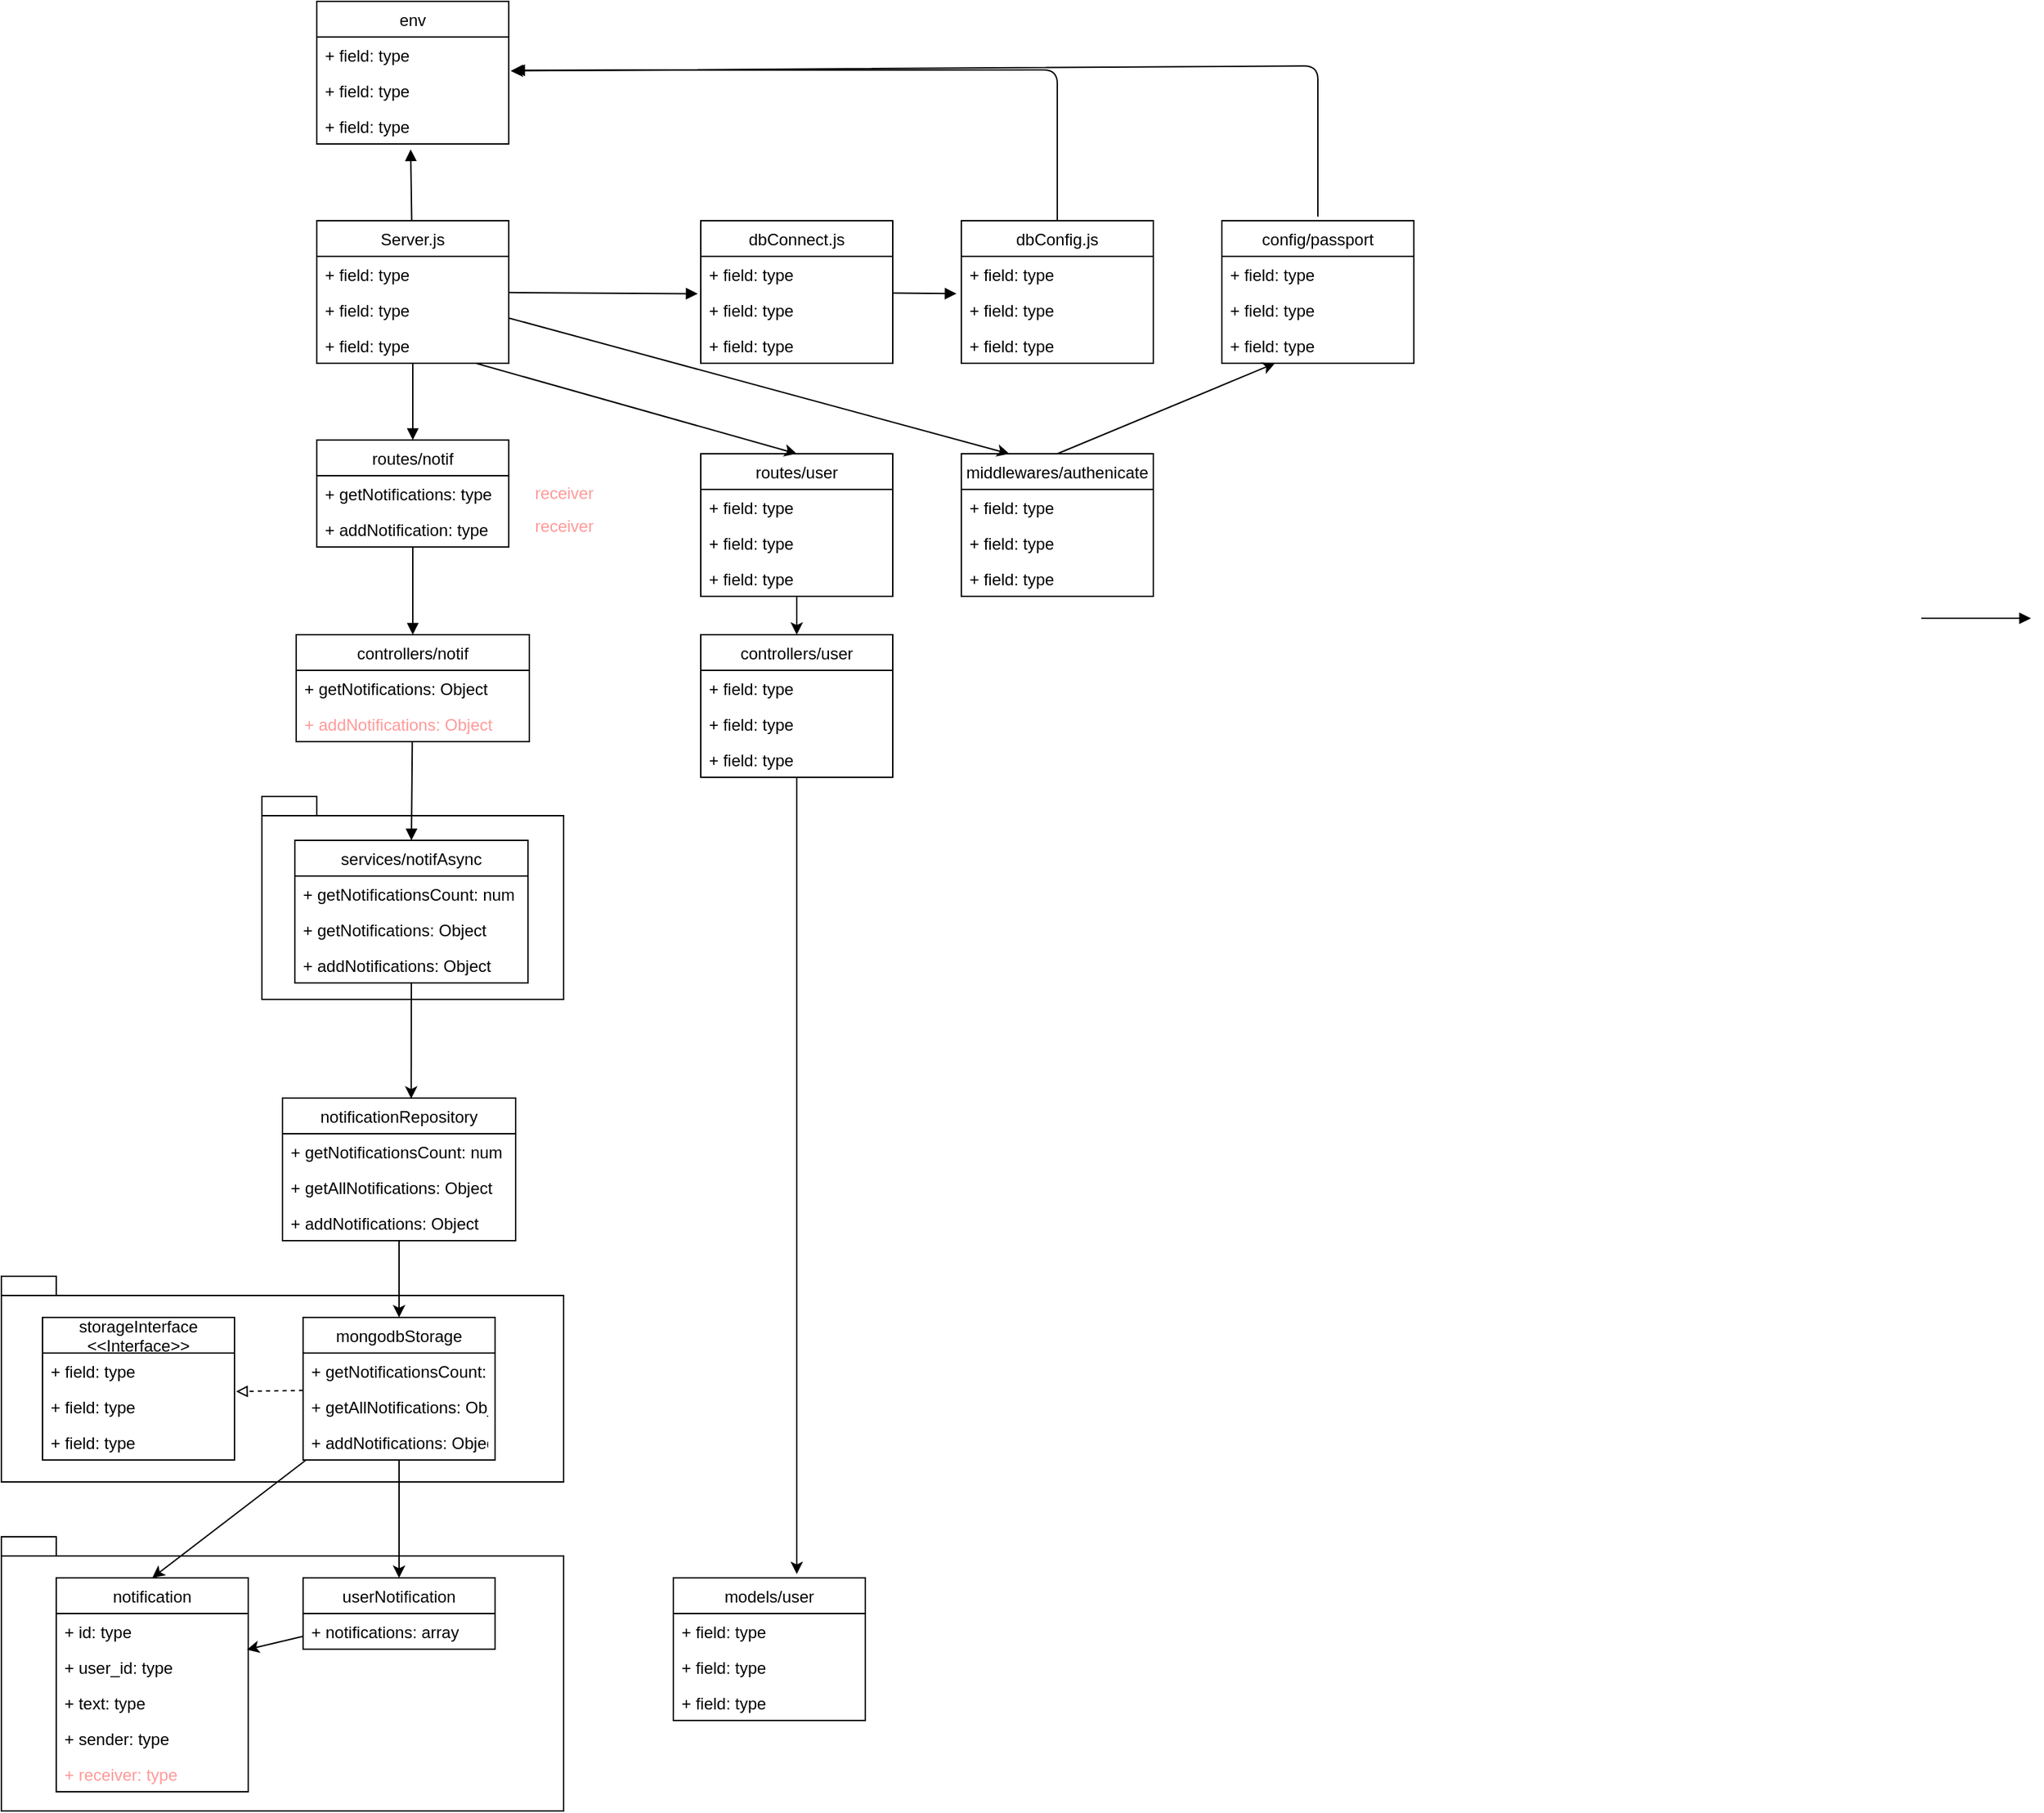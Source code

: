 <mxfile>
    <diagram id="kDbm2PDWDjZ0TR6SyPcE" name="Page-1">
        <mxGraphModel dx="647" dy="1503" grid="1" gridSize="10" guides="1" tooltips="1" connect="1" arrows="1" fold="1" page="1" pageScale="1" pageWidth="850" pageHeight="1100" math="0" shadow="0">
            <root>
                <mxCell id="0"/>
                <mxCell id="1" parent="0"/>
                <mxCell id="64" value="" style="shape=folder;fontStyle=1;spacingTop=10;tabWidth=40;tabHeight=14;tabPosition=left;html=1;" parent="1" vertex="1">
                    <mxGeometry x="180" y="1040" width="410" height="200" as="geometry"/>
                </mxCell>
                <mxCell id="63" value="" style="shape=folder;fontStyle=1;spacingTop=10;tabWidth=40;tabHeight=14;tabPosition=left;html=1;" parent="1" vertex="1">
                    <mxGeometry x="180" y="850" width="410" height="150" as="geometry"/>
                </mxCell>
                <mxCell id="57" style="edgeStyle=none;html=1;entryX=0.489;entryY=1.154;entryDx=0;entryDy=0;entryPerimeter=0;endArrow=block;endFill=1;" parent="1" source="2" target="56" edge="1">
                    <mxGeometry relative="1" as="geometry"/>
                </mxCell>
                <mxCell id="58" style="edgeStyle=none;html=1;entryX=-0.016;entryY=0.048;entryDx=0;entryDy=0;entryPerimeter=0;endArrow=block;endFill=1;" parent="1" source="2" target="51" edge="1">
                    <mxGeometry relative="1" as="geometry"/>
                </mxCell>
                <mxCell id="62" style="edgeStyle=none;html=1;entryX=0.5;entryY=0;entryDx=0;entryDy=0;endArrow=block;endFill=1;" parent="1" source="2" target="6" edge="1">
                    <mxGeometry relative="1" as="geometry"/>
                </mxCell>
                <mxCell id="97" style="edgeStyle=none;html=1;entryX=0.5;entryY=0;entryDx=0;entryDy=0;" parent="1" source="5" target="65" edge="1">
                    <mxGeometry relative="1" as="geometry"/>
                </mxCell>
                <mxCell id="99" style="edgeStyle=none;html=1;entryX=0.25;entryY=0;entryDx=0;entryDy=0;" parent="1" source="2" target="77" edge="1">
                    <mxGeometry relative="1" as="geometry"/>
                </mxCell>
                <mxCell id="2" value="Server.js" style="swimlane;fontStyle=0;childLayout=stackLayout;horizontal=1;startSize=26;fillColor=none;horizontalStack=0;resizeParent=1;resizeParentMax=0;resizeLast=0;collapsible=1;marginBottom=0;" parent="1" vertex="1">
                    <mxGeometry x="410" y="80" width="140" height="104" as="geometry"/>
                </mxCell>
                <mxCell id="3" value="+ field: type" style="text;strokeColor=none;fillColor=none;align=left;verticalAlign=top;spacingLeft=4;spacingRight=4;overflow=hidden;rotatable=0;points=[[0,0.5],[1,0.5]];portConstraint=eastwest;" parent="2" vertex="1">
                    <mxGeometry y="26" width="140" height="26" as="geometry"/>
                </mxCell>
                <mxCell id="4" value="+ field: type" style="text;strokeColor=none;fillColor=none;align=left;verticalAlign=top;spacingLeft=4;spacingRight=4;overflow=hidden;rotatable=0;points=[[0,0.5],[1,0.5]];portConstraint=eastwest;" parent="2" vertex="1">
                    <mxGeometry y="52" width="140" height="26" as="geometry"/>
                </mxCell>
                <mxCell id="5" value="+ field: type" style="text;strokeColor=none;fillColor=none;align=left;verticalAlign=top;spacingLeft=4;spacingRight=4;overflow=hidden;rotatable=0;points=[[0,0.5],[1,0.5]];portConstraint=eastwest;" parent="2" vertex="1">
                    <mxGeometry y="78" width="140" height="26" as="geometry"/>
                </mxCell>
                <mxCell id="13" value="" style="shape=folder;fontStyle=1;spacingTop=10;tabWidth=40;tabHeight=14;tabPosition=left;html=1;" parent="1" vertex="1">
                    <mxGeometry x="370" y="500" width="220" height="148" as="geometry"/>
                </mxCell>
                <mxCell id="40" style="edgeStyle=none;html=1;endArrow=block;endFill=1;" parent="1" source="6" target="18" edge="1">
                    <mxGeometry relative="1" as="geometry"/>
                </mxCell>
                <mxCell id="6" value="routes/notif" style="swimlane;fontStyle=0;childLayout=stackLayout;horizontal=1;startSize=26;fillColor=none;horizontalStack=0;resizeParent=1;resizeParentMax=0;resizeLast=0;collapsible=1;marginBottom=0;" parent="1" vertex="1">
                    <mxGeometry x="410" y="240" width="140" height="78" as="geometry"/>
                </mxCell>
                <mxCell id="7" value="+ getNotifications: type" style="text;strokeColor=none;fillColor=none;align=left;verticalAlign=top;spacingLeft=4;spacingRight=4;overflow=hidden;rotatable=0;points=[[0,0.5],[1,0.5]];portConstraint=eastwest;" parent="6" vertex="1">
                    <mxGeometry y="26" width="140" height="26" as="geometry"/>
                </mxCell>
                <mxCell id="8" value="+ addNotification: type" style="text;strokeColor=none;fillColor=none;align=left;verticalAlign=top;spacingLeft=4;spacingRight=4;overflow=hidden;rotatable=0;points=[[0,0.5],[1,0.5]];portConstraint=eastwest;" parent="6" vertex="1">
                    <mxGeometry y="52" width="140" height="26" as="geometry"/>
                </mxCell>
                <mxCell id="102" style="edgeStyle=none;html=1;entryX=0.552;entryY=0.004;entryDx=0;entryDy=0;entryPerimeter=0;" edge="1" parent="1" source="14" target="88">
                    <mxGeometry relative="1" as="geometry"/>
                </mxCell>
                <mxCell id="14" value="services/notifAsync" style="swimlane;fontStyle=0;childLayout=stackLayout;horizontal=1;startSize=26;fillColor=none;horizontalStack=0;resizeParent=1;resizeParentMax=0;resizeLast=0;collapsible=1;marginBottom=0;" parent="1" vertex="1">
                    <mxGeometry x="394" y="532" width="170" height="104" as="geometry"/>
                </mxCell>
                <mxCell id="15" value="+ getNotificationsCount: num" style="text;strokeColor=none;fillColor=none;align=left;verticalAlign=top;spacingLeft=4;spacingRight=4;overflow=hidden;rotatable=0;points=[[0,0.5],[1,0.5]];portConstraint=eastwest;" parent="14" vertex="1">
                    <mxGeometry y="26" width="170" height="26" as="geometry"/>
                </mxCell>
                <mxCell id="16" value="+ getNotifications: Object" style="text;strokeColor=none;fillColor=none;align=left;verticalAlign=top;spacingLeft=4;spacingRight=4;overflow=hidden;rotatable=0;points=[[0,0.5],[1,0.5]];portConstraint=eastwest;" parent="14" vertex="1">
                    <mxGeometry y="52" width="170" height="26" as="geometry"/>
                </mxCell>
                <mxCell id="17" value="+ addNotifications: Object" style="text;strokeColor=none;fillColor=none;align=left;verticalAlign=top;spacingLeft=4;spacingRight=4;overflow=hidden;rotatable=0;points=[[0,0.5],[1,0.5]];portConstraint=eastwest;" parent="14" vertex="1">
                    <mxGeometry y="78" width="170" height="26" as="geometry"/>
                </mxCell>
                <mxCell id="41" style="edgeStyle=none;html=1;entryX=0.5;entryY=0;entryDx=0;entryDy=0;endArrow=block;endFill=1;" parent="1" source="18" target="14" edge="1">
                    <mxGeometry relative="1" as="geometry"/>
                </mxCell>
                <mxCell id="18" value="controllers/notif" style="swimlane;fontStyle=0;childLayout=stackLayout;horizontal=1;startSize=26;fillColor=none;horizontalStack=0;resizeParent=1;resizeParentMax=0;resizeLast=0;collapsible=1;marginBottom=0;" parent="1" vertex="1">
                    <mxGeometry x="395" y="382" width="170" height="78" as="geometry"/>
                </mxCell>
                <mxCell id="20" value="+ getNotifications: Object" style="text;strokeColor=none;fillColor=none;align=left;verticalAlign=top;spacingLeft=4;spacingRight=4;overflow=hidden;rotatable=0;points=[[0,0.5],[1,0.5]];portConstraint=eastwest;" parent="18" vertex="1">
                    <mxGeometry y="26" width="170" height="26" as="geometry"/>
                </mxCell>
                <mxCell id="21" value="+ addNotifications: Object" style="text;strokeColor=none;fillColor=none;align=left;verticalAlign=top;spacingLeft=4;spacingRight=4;overflow=hidden;rotatable=0;points=[[0,0.5],[1,0.5]];portConstraint=eastwest;fontColor=#FF9999;" parent="18" vertex="1">
                    <mxGeometry y="52" width="170" height="26" as="geometry"/>
                </mxCell>
                <mxCell id="38" style="edgeStyle=none;html=1;entryX=1.008;entryY=0.079;entryDx=0;entryDy=0;entryPerimeter=0;endArrow=block;endFill=0;dashed=1;" parent="1" source="22" target="28" edge="1">
                    <mxGeometry relative="1" as="geometry"/>
                </mxCell>
                <mxCell id="94" style="edgeStyle=none;html=1;entryX=0.5;entryY=0;entryDx=0;entryDy=0;" parent="1" source="22" target="30" edge="1">
                    <mxGeometry relative="1" as="geometry"/>
                </mxCell>
                <mxCell id="95" style="edgeStyle=none;html=1;entryX=0.5;entryY=0;entryDx=0;entryDy=0;" parent="1" source="22" target="34" edge="1">
                    <mxGeometry relative="1" as="geometry"/>
                </mxCell>
                <mxCell id="22" value="mongodbStorage" style="swimlane;fontStyle=0;childLayout=stackLayout;horizontal=1;startSize=26;fillColor=none;horizontalStack=0;resizeParent=1;resizeParentMax=0;resizeLast=0;collapsible=1;marginBottom=0;" parent="1" vertex="1">
                    <mxGeometry x="400" y="880" width="140" height="104" as="geometry"/>
                </mxCell>
                <mxCell id="23" value="+ getNotificationsCount: num" style="text;strokeColor=none;fillColor=none;align=left;verticalAlign=top;spacingLeft=4;spacingRight=4;overflow=hidden;rotatable=0;points=[[0,0.5],[1,0.5]];portConstraint=eastwest;" parent="22" vertex="1">
                    <mxGeometry y="26" width="140" height="26" as="geometry"/>
                </mxCell>
                <mxCell id="24" value="+ getAllNotifications: Object" style="text;strokeColor=none;fillColor=none;align=left;verticalAlign=top;spacingLeft=4;spacingRight=4;overflow=hidden;rotatable=0;points=[[0,0.5],[1,0.5]];portConstraint=eastwest;" parent="22" vertex="1">
                    <mxGeometry y="52" width="140" height="26" as="geometry"/>
                </mxCell>
                <mxCell id="25" value="+ addNotifications: Object" style="text;strokeColor=none;fillColor=none;align=left;verticalAlign=top;spacingLeft=4;spacingRight=4;overflow=hidden;rotatable=0;points=[[0,0.5],[1,0.5]];portConstraint=eastwest;" parent="22" vertex="1">
                    <mxGeometry y="78" width="140" height="26" as="geometry"/>
                </mxCell>
                <mxCell id="26" value="storageInterface&#10;&lt;&lt;Interface&gt;&gt;" style="swimlane;fontStyle=0;childLayout=stackLayout;horizontal=1;startSize=26;fillColor=none;horizontalStack=0;resizeParent=1;resizeParentMax=0;resizeLast=0;collapsible=1;marginBottom=0;" parent="1" vertex="1">
                    <mxGeometry x="210" y="880" width="140" height="104" as="geometry"/>
                </mxCell>
                <mxCell id="27" value="+ field: type" style="text;strokeColor=none;fillColor=none;align=left;verticalAlign=top;spacingLeft=4;spacingRight=4;overflow=hidden;rotatable=0;points=[[0,0.5],[1,0.5]];portConstraint=eastwest;" parent="26" vertex="1">
                    <mxGeometry y="26" width="140" height="26" as="geometry"/>
                </mxCell>
                <mxCell id="28" value="+ field: type" style="text;strokeColor=none;fillColor=none;align=left;verticalAlign=top;spacingLeft=4;spacingRight=4;overflow=hidden;rotatable=0;points=[[0,0.5],[1,0.5]];portConstraint=eastwest;" parent="26" vertex="1">
                    <mxGeometry y="52" width="140" height="26" as="geometry"/>
                </mxCell>
                <mxCell id="29" value="+ field: type" style="text;strokeColor=none;fillColor=none;align=left;verticalAlign=top;spacingLeft=4;spacingRight=4;overflow=hidden;rotatable=0;points=[[0,0.5],[1,0.5]];portConstraint=eastwest;" parent="26" vertex="1">
                    <mxGeometry y="78" width="140" height="26" as="geometry"/>
                </mxCell>
                <mxCell id="96" style="edgeStyle=none;html=1;entryX=0.993;entryY=0.015;entryDx=0;entryDy=0;entryPerimeter=0;" parent="1" source="30" target="36" edge="1">
                    <mxGeometry relative="1" as="geometry"/>
                </mxCell>
                <mxCell id="30" value="userNotification" style="swimlane;fontStyle=0;childLayout=stackLayout;horizontal=1;startSize=26;fillColor=none;horizontalStack=0;resizeParent=1;resizeParentMax=0;resizeLast=0;collapsible=1;marginBottom=0;" parent="1" vertex="1">
                    <mxGeometry x="400" y="1070" width="140" height="52" as="geometry"/>
                </mxCell>
                <mxCell id="31" value="+ notifications: array" style="text;strokeColor=none;fillColor=none;align=left;verticalAlign=top;spacingLeft=4;spacingRight=4;overflow=hidden;rotatable=0;points=[[0,0.5],[1,0.5]];portConstraint=eastwest;" parent="30" vertex="1">
                    <mxGeometry y="26" width="140" height="26" as="geometry"/>
                </mxCell>
                <mxCell id="34" value="notification" style="swimlane;fontStyle=0;childLayout=stackLayout;horizontal=1;startSize=26;fillColor=none;horizontalStack=0;resizeParent=1;resizeParentMax=0;resizeLast=0;collapsible=1;marginBottom=0;" parent="1" vertex="1">
                    <mxGeometry x="220" y="1070" width="140" height="156" as="geometry"/>
                </mxCell>
                <mxCell id="35" value="+ id: type" style="text;strokeColor=none;fillColor=none;align=left;verticalAlign=top;spacingLeft=4;spacingRight=4;overflow=hidden;rotatable=0;points=[[0,0.5],[1,0.5]];portConstraint=eastwest;" parent="34" vertex="1">
                    <mxGeometry y="26" width="140" height="26" as="geometry"/>
                </mxCell>
                <mxCell id="36" value="+ user_id: type" style="text;strokeColor=none;fillColor=none;align=left;verticalAlign=top;spacingLeft=4;spacingRight=4;overflow=hidden;rotatable=0;points=[[0,0.5],[1,0.5]];portConstraint=eastwest;" parent="34" vertex="1">
                    <mxGeometry y="52" width="140" height="26" as="geometry"/>
                </mxCell>
                <mxCell id="37" value="+ text: type" style="text;strokeColor=none;fillColor=none;align=left;verticalAlign=top;spacingLeft=4;spacingRight=4;overflow=hidden;rotatable=0;points=[[0,0.5],[1,0.5]];portConstraint=eastwest;" parent="34" vertex="1">
                    <mxGeometry y="78" width="140" height="26" as="geometry"/>
                </mxCell>
                <mxCell id="103" value="+ sender: type" style="text;strokeColor=none;fillColor=none;align=left;verticalAlign=top;spacingLeft=4;spacingRight=4;overflow=hidden;rotatable=0;points=[[0,0.5],[1,0.5]];portConstraint=eastwest;" vertex="1" parent="34">
                    <mxGeometry y="104" width="140" height="26" as="geometry"/>
                </mxCell>
                <mxCell id="104" value="+ receiver: type" style="text;strokeColor=none;fillColor=none;align=left;verticalAlign=top;spacingLeft=4;spacingRight=4;overflow=hidden;rotatable=0;points=[[0,0.5],[1,0.5]];portConstraint=eastwest;fontColor=#FF9999;" vertex="1" parent="34">
                    <mxGeometry y="130" width="140" height="26" as="geometry"/>
                </mxCell>
                <mxCell id="61" style="edgeStyle=none;html=1;entryX=1.023;entryY=-0.067;entryDx=0;entryDy=0;entryPerimeter=0;endArrow=block;endFill=1;" parent="1" source="45" target="55" edge="1">
                    <mxGeometry relative="1" as="geometry">
                        <Array as="points">
                            <mxPoint x="950" y="-30"/>
                        </Array>
                    </mxGeometry>
                </mxCell>
                <mxCell id="45" value="dbConfig.js" style="swimlane;fontStyle=0;childLayout=stackLayout;horizontal=1;startSize=26;fillColor=none;horizontalStack=0;resizeParent=1;resizeParentMax=0;resizeLast=0;collapsible=1;marginBottom=0;" parent="1" vertex="1">
                    <mxGeometry x="880" y="80" width="140" height="104" as="geometry"/>
                </mxCell>
                <mxCell id="46" value="+ field: type" style="text;strokeColor=none;fillColor=none;align=left;verticalAlign=top;spacingLeft=4;spacingRight=4;overflow=hidden;rotatable=0;points=[[0,0.5],[1,0.5]];portConstraint=eastwest;" parent="45" vertex="1">
                    <mxGeometry y="26" width="140" height="26" as="geometry"/>
                </mxCell>
                <mxCell id="47" value="+ field: type" style="text;strokeColor=none;fillColor=none;align=left;verticalAlign=top;spacingLeft=4;spacingRight=4;overflow=hidden;rotatable=0;points=[[0,0.5],[1,0.5]];portConstraint=eastwest;" parent="45" vertex="1">
                    <mxGeometry y="52" width="140" height="26" as="geometry"/>
                </mxCell>
                <mxCell id="48" value="+ field: type" style="text;strokeColor=none;fillColor=none;align=left;verticalAlign=top;spacingLeft=4;spacingRight=4;overflow=hidden;rotatable=0;points=[[0,0.5],[1,0.5]];portConstraint=eastwest;" parent="45" vertex="1">
                    <mxGeometry y="78" width="140" height="26" as="geometry"/>
                </mxCell>
                <mxCell id="60" style="edgeStyle=none;html=1;entryX=-0.025;entryY=0.048;entryDx=0;entryDy=0;entryPerimeter=0;endArrow=block;endFill=1;" parent="1" source="49" target="47" edge="1">
                    <mxGeometry relative="1" as="geometry"/>
                </mxCell>
                <mxCell id="49" value="dbConnect.js" style="swimlane;fontStyle=0;childLayout=stackLayout;horizontal=1;startSize=26;fillColor=none;horizontalStack=0;resizeParent=1;resizeParentMax=0;resizeLast=0;collapsible=1;marginBottom=0;" parent="1" vertex="1">
                    <mxGeometry x="690" y="80" width="140" height="104" as="geometry"/>
                </mxCell>
                <mxCell id="50" value="+ field: type" style="text;strokeColor=none;fillColor=none;align=left;verticalAlign=top;spacingLeft=4;spacingRight=4;overflow=hidden;rotatable=0;points=[[0,0.5],[1,0.5]];portConstraint=eastwest;" parent="49" vertex="1">
                    <mxGeometry y="26" width="140" height="26" as="geometry"/>
                </mxCell>
                <mxCell id="51" value="+ field: type" style="text;strokeColor=none;fillColor=none;align=left;verticalAlign=top;spacingLeft=4;spacingRight=4;overflow=hidden;rotatable=0;points=[[0,0.5],[1,0.5]];portConstraint=eastwest;" parent="49" vertex="1">
                    <mxGeometry y="52" width="140" height="26" as="geometry"/>
                </mxCell>
                <mxCell id="52" value="+ field: type" style="text;strokeColor=none;fillColor=none;align=left;verticalAlign=top;spacingLeft=4;spacingRight=4;overflow=hidden;rotatable=0;points=[[0,0.5],[1,0.5]];portConstraint=eastwest;" parent="49" vertex="1">
                    <mxGeometry y="78" width="140" height="26" as="geometry"/>
                </mxCell>
                <mxCell id="53" value="env" style="swimlane;fontStyle=0;childLayout=stackLayout;horizontal=1;startSize=26;fillColor=none;horizontalStack=0;resizeParent=1;resizeParentMax=0;resizeLast=0;collapsible=1;marginBottom=0;" parent="1" vertex="1">
                    <mxGeometry x="410" y="-80" width="140" height="104" as="geometry"/>
                </mxCell>
                <mxCell id="54" value="+ field: type" style="text;strokeColor=none;fillColor=none;align=left;verticalAlign=top;spacingLeft=4;spacingRight=4;overflow=hidden;rotatable=0;points=[[0,0.5],[1,0.5]];portConstraint=eastwest;" parent="53" vertex="1">
                    <mxGeometry y="26" width="140" height="26" as="geometry"/>
                </mxCell>
                <mxCell id="55" value="+ field: type" style="text;strokeColor=none;fillColor=none;align=left;verticalAlign=top;spacingLeft=4;spacingRight=4;overflow=hidden;rotatable=0;points=[[0,0.5],[1,0.5]];portConstraint=eastwest;" parent="53" vertex="1">
                    <mxGeometry y="52" width="140" height="26" as="geometry"/>
                </mxCell>
                <mxCell id="56" value="+ field: type" style="text;strokeColor=none;fillColor=none;align=left;verticalAlign=top;spacingLeft=4;spacingRight=4;overflow=hidden;rotatable=0;points=[[0,0.5],[1,0.5]];portConstraint=eastwest;" parent="53" vertex="1">
                    <mxGeometry y="78" width="140" height="26" as="geometry"/>
                </mxCell>
                <mxCell id="59" style="edgeStyle=none;html=1;entryX=0;entryY=0.5;entryDx=0;entryDy=0;endArrow=block;endFill=1;" parent="1" edge="1">
                    <mxGeometry relative="1" as="geometry">
                        <mxPoint x="1580" y="370.0" as="sourcePoint"/>
                        <mxPoint x="1660" y="370.0" as="targetPoint"/>
                    </mxGeometry>
                </mxCell>
                <mxCell id="100" style="edgeStyle=none;html=1;entryX=0.5;entryY=0;entryDx=0;entryDy=0;" parent="1" source="65" target="69" edge="1">
                    <mxGeometry relative="1" as="geometry"/>
                </mxCell>
                <mxCell id="65" value="routes/user" style="swimlane;fontStyle=0;childLayout=stackLayout;horizontal=1;startSize=26;fillColor=none;horizontalStack=0;resizeParent=1;resizeParentMax=0;resizeLast=0;collapsible=1;marginBottom=0;" parent="1" vertex="1">
                    <mxGeometry x="690" y="250" width="140" height="104" as="geometry"/>
                </mxCell>
                <mxCell id="66" value="+ field: type" style="text;strokeColor=none;fillColor=none;align=left;verticalAlign=top;spacingLeft=4;spacingRight=4;overflow=hidden;rotatable=0;points=[[0,0.5],[1,0.5]];portConstraint=eastwest;" parent="65" vertex="1">
                    <mxGeometry y="26" width="140" height="26" as="geometry"/>
                </mxCell>
                <mxCell id="67" value="+ field: type" style="text;strokeColor=none;fillColor=none;align=left;verticalAlign=top;spacingLeft=4;spacingRight=4;overflow=hidden;rotatable=0;points=[[0,0.5],[1,0.5]];portConstraint=eastwest;" parent="65" vertex="1">
                    <mxGeometry y="52" width="140" height="26" as="geometry"/>
                </mxCell>
                <mxCell id="68" value="+ field: type" style="text;strokeColor=none;fillColor=none;align=left;verticalAlign=top;spacingLeft=4;spacingRight=4;overflow=hidden;rotatable=0;points=[[0,0.5],[1,0.5]];portConstraint=eastwest;" parent="65" vertex="1">
                    <mxGeometry y="78" width="140" height="26" as="geometry"/>
                </mxCell>
                <mxCell id="101" style="edgeStyle=none;html=1;" parent="1" source="69" edge="1">
                    <mxGeometry relative="1" as="geometry">
                        <mxPoint x="760" y="1067.2" as="targetPoint"/>
                    </mxGeometry>
                </mxCell>
                <mxCell id="69" value="controllers/user" style="swimlane;fontStyle=0;childLayout=stackLayout;horizontal=1;startSize=26;fillColor=none;horizontalStack=0;resizeParent=1;resizeParentMax=0;resizeLast=0;collapsible=1;marginBottom=0;" parent="1" vertex="1">
                    <mxGeometry x="690" y="382" width="140" height="104" as="geometry"/>
                </mxCell>
                <mxCell id="70" value="+ field: type" style="text;strokeColor=none;fillColor=none;align=left;verticalAlign=top;spacingLeft=4;spacingRight=4;overflow=hidden;rotatable=0;points=[[0,0.5],[1,0.5]];portConstraint=eastwest;" parent="69" vertex="1">
                    <mxGeometry y="26" width="140" height="26" as="geometry"/>
                </mxCell>
                <mxCell id="71" value="+ field: type" style="text;strokeColor=none;fillColor=none;align=left;verticalAlign=top;spacingLeft=4;spacingRight=4;overflow=hidden;rotatable=0;points=[[0,0.5],[1,0.5]];portConstraint=eastwest;" parent="69" vertex="1">
                    <mxGeometry y="52" width="140" height="26" as="geometry"/>
                </mxCell>
                <mxCell id="72" value="+ field: type" style="text;strokeColor=none;fillColor=none;align=left;verticalAlign=top;spacingLeft=4;spacingRight=4;overflow=hidden;rotatable=0;points=[[0,0.5],[1,0.5]];portConstraint=eastwest;" parent="69" vertex="1">
                    <mxGeometry y="78" width="140" height="26" as="geometry"/>
                </mxCell>
                <mxCell id="73" value="models/user" style="swimlane;fontStyle=0;childLayout=stackLayout;horizontal=1;startSize=26;fillColor=none;horizontalStack=0;resizeParent=1;resizeParentMax=0;resizeLast=0;collapsible=1;marginBottom=0;" parent="1" vertex="1">
                    <mxGeometry x="670" y="1070" width="140" height="104" as="geometry"/>
                </mxCell>
                <mxCell id="74" value="+ field: type" style="text;strokeColor=none;fillColor=none;align=left;verticalAlign=top;spacingLeft=4;spacingRight=4;overflow=hidden;rotatable=0;points=[[0,0.5],[1,0.5]];portConstraint=eastwest;" parent="73" vertex="1">
                    <mxGeometry y="26" width="140" height="26" as="geometry"/>
                </mxCell>
                <mxCell id="75" value="+ field: type" style="text;strokeColor=none;fillColor=none;align=left;verticalAlign=top;spacingLeft=4;spacingRight=4;overflow=hidden;rotatable=0;points=[[0,0.5],[1,0.5]];portConstraint=eastwest;" parent="73" vertex="1">
                    <mxGeometry y="52" width="140" height="26" as="geometry"/>
                </mxCell>
                <mxCell id="76" value="+ field: type" style="text;strokeColor=none;fillColor=none;align=left;verticalAlign=top;spacingLeft=4;spacingRight=4;overflow=hidden;rotatable=0;points=[[0,0.5],[1,0.5]];portConstraint=eastwest;" parent="73" vertex="1">
                    <mxGeometry y="78" width="140" height="26" as="geometry"/>
                </mxCell>
                <mxCell id="98" style="edgeStyle=none;html=1;exitX=0.5;exitY=0;exitDx=0;exitDy=0;" parent="1" source="77" target="84" edge="1">
                    <mxGeometry relative="1" as="geometry"/>
                </mxCell>
                <mxCell id="77" value="middlewares/authenicate" style="swimlane;fontStyle=0;childLayout=stackLayout;horizontal=1;startSize=26;fillColor=none;horizontalStack=0;resizeParent=1;resizeParentMax=0;resizeLast=0;collapsible=1;marginBottom=0;" parent="1" vertex="1">
                    <mxGeometry x="880" y="250" width="140" height="104" as="geometry"/>
                </mxCell>
                <mxCell id="78" value="+ field: type" style="text;strokeColor=none;fillColor=none;align=left;verticalAlign=top;spacingLeft=4;spacingRight=4;overflow=hidden;rotatable=0;points=[[0,0.5],[1,0.5]];portConstraint=eastwest;" parent="77" vertex="1">
                    <mxGeometry y="26" width="140" height="26" as="geometry"/>
                </mxCell>
                <mxCell id="79" value="+ field: type" style="text;strokeColor=none;fillColor=none;align=left;verticalAlign=top;spacingLeft=4;spacingRight=4;overflow=hidden;rotatable=0;points=[[0,0.5],[1,0.5]];portConstraint=eastwest;" parent="77" vertex="1">
                    <mxGeometry y="52" width="140" height="26" as="geometry"/>
                </mxCell>
                <mxCell id="80" value="+ field: type" style="text;strokeColor=none;fillColor=none;align=left;verticalAlign=top;spacingLeft=4;spacingRight=4;overflow=hidden;rotatable=0;points=[[0,0.5],[1,0.5]];portConstraint=eastwest;" parent="77" vertex="1">
                    <mxGeometry y="78" width="140" height="26" as="geometry"/>
                </mxCell>
                <mxCell id="85" style="edgeStyle=none;html=1;entryX=1.01;entryY=0.065;entryDx=0;entryDy=0;entryPerimeter=0;" parent="1" edge="1">
                    <mxGeometry relative="1" as="geometry">
                        <mxPoint x="1140" y="77" as="sourcePoint"/>
                        <mxPoint x="551.4" y="-29.31" as="targetPoint"/>
                        <Array as="points">
                            <mxPoint x="1140" y="-33"/>
                        </Array>
                    </mxGeometry>
                </mxCell>
                <mxCell id="81" value="config/passport" style="swimlane;fontStyle=0;childLayout=stackLayout;horizontal=1;startSize=26;fillColor=none;horizontalStack=0;resizeParent=1;resizeParentMax=0;resizeLast=0;collapsible=1;marginBottom=0;" parent="1" vertex="1">
                    <mxGeometry x="1070" y="80" width="140" height="104" as="geometry"/>
                </mxCell>
                <mxCell id="82" value="+ field: type" style="text;strokeColor=none;fillColor=none;align=left;verticalAlign=top;spacingLeft=4;spacingRight=4;overflow=hidden;rotatable=0;points=[[0,0.5],[1,0.5]];portConstraint=eastwest;" parent="81" vertex="1">
                    <mxGeometry y="26" width="140" height="26" as="geometry"/>
                </mxCell>
                <mxCell id="83" value="+ field: type" style="text;strokeColor=none;fillColor=none;align=left;verticalAlign=top;spacingLeft=4;spacingRight=4;overflow=hidden;rotatable=0;points=[[0,0.5],[1,0.5]];portConstraint=eastwest;" parent="81" vertex="1">
                    <mxGeometry y="52" width="140" height="26" as="geometry"/>
                </mxCell>
                <mxCell id="84" value="+ field: type" style="text;strokeColor=none;fillColor=none;align=left;verticalAlign=top;spacingLeft=4;spacingRight=4;overflow=hidden;rotatable=0;points=[[0,0.5],[1,0.5]];portConstraint=eastwest;" parent="81" vertex="1">
                    <mxGeometry y="78" width="140" height="26" as="geometry"/>
                </mxCell>
                <mxCell id="93" style="edgeStyle=none;html=1;entryX=0.5;entryY=0;entryDx=0;entryDy=0;" parent="1" source="88" target="22" edge="1">
                    <mxGeometry relative="1" as="geometry"/>
                </mxCell>
                <mxCell id="88" value="notificationRepository" style="swimlane;fontStyle=0;childLayout=stackLayout;horizontal=1;startSize=26;fillColor=none;horizontalStack=0;resizeParent=1;resizeParentMax=0;resizeLast=0;collapsible=1;marginBottom=0;" parent="1" vertex="1">
                    <mxGeometry x="385" y="720" width="170" height="104" as="geometry"/>
                </mxCell>
                <mxCell id="89" value="+ getNotificationsCount: num" style="text;strokeColor=none;fillColor=none;align=left;verticalAlign=top;spacingLeft=4;spacingRight=4;overflow=hidden;rotatable=0;points=[[0,0.5],[1,0.5]];portConstraint=eastwest;" parent="88" vertex="1">
                    <mxGeometry y="26" width="170" height="26" as="geometry"/>
                </mxCell>
                <mxCell id="90" value="+ getAllNotifications: Object" style="text;strokeColor=none;fillColor=none;align=left;verticalAlign=top;spacingLeft=4;spacingRight=4;overflow=hidden;rotatable=0;points=[[0,0.5],[1,0.5]];portConstraint=eastwest;" parent="88" vertex="1">
                    <mxGeometry y="52" width="170" height="26" as="geometry"/>
                </mxCell>
                <mxCell id="91" value="+ addNotifications: Object" style="text;strokeColor=none;fillColor=none;align=left;verticalAlign=top;spacingLeft=4;spacingRight=4;overflow=hidden;rotatable=0;points=[[0,0.5],[1,0.5]];portConstraint=eastwest;" parent="88" vertex="1">
                    <mxGeometry y="78" width="170" height="26" as="geometry"/>
                </mxCell>
                <mxCell id="105" value="receiver" style="text;html=1;align=center;verticalAlign=middle;resizable=0;points=[];autosize=1;strokeColor=none;fillColor=none;fontColor=#FF9999;" vertex="1" parent="1">
                    <mxGeometry x="555" y="288" width="70" height="30" as="geometry"/>
                </mxCell>
                <mxCell id="106" value="receiver" style="text;html=1;align=center;verticalAlign=middle;resizable=0;points=[];autosize=1;strokeColor=none;fillColor=none;fontColor=#FF9999;" vertex="1" parent="1">
                    <mxGeometry x="555" y="264" width="70" height="30" as="geometry"/>
                </mxCell>
            </root>
        </mxGraphModel>
    </diagram>
</mxfile>